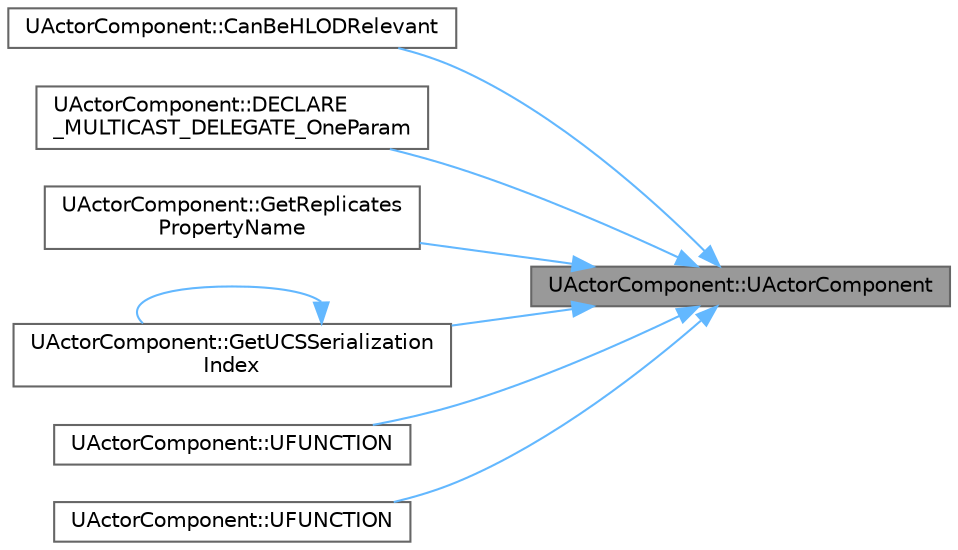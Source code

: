 digraph "UActorComponent::UActorComponent"
{
 // INTERACTIVE_SVG=YES
 // LATEX_PDF_SIZE
  bgcolor="transparent";
  edge [fontname=Helvetica,fontsize=10,labelfontname=Helvetica,labelfontsize=10];
  node [fontname=Helvetica,fontsize=10,shape=box,height=0.2,width=0.4];
  rankdir="RL";
  Node1 [id="Node000001",label="UActorComponent::UActorComponent",height=0.2,width=0.4,color="gray40", fillcolor="grey60", style="filled", fontcolor="black",tooltip="Default UObject constructor that takes an optional ObjectInitializer."];
  Node1 -> Node2 [id="edge1_Node000001_Node000002",dir="back",color="steelblue1",style="solid",tooltip=" "];
  Node2 [id="Node000002",label="UActorComponent::CanBeHLODRelevant",height=0.2,width=0.4,color="grey40", fillcolor="white", style="filled",URL="$df/db5/classUActorComponent.html#a53706fb8d66450050e47185053f92306",tooltip="Utility method used by subclasses to test basic conditions a component must fulfill to be considered ..."];
  Node1 -> Node3 [id="edge2_Node000001_Node000003",dir="back",color="steelblue1",style="solid",tooltip=" "];
  Node3 [id="Node000003",label="UActorComponent::DECLARE\l_MULTICAST_DELEGATE_OneParam",height=0.2,width=0.4,color="grey40", fillcolor="white", style="filled",URL="$df/db5/classUActorComponent.html#ad89ea882f20e94e623a737c84a3250ba",tooltip=" "];
  Node1 -> Node4 [id="edge3_Node000001_Node000004",dir="back",color="steelblue1",style="solid",tooltip=" "];
  Node4 [id="Node000004",label="UActorComponent::GetReplicates\lPropertyName",height=0.2,width=0.4,color="grey40", fillcolor="white", style="filled",URL="$df/db5/classUActorComponent.html#aa4007ddc6996da00c436d8625a592dfc",tooltip="Gets the property name for bReplicates."];
  Node1 -> Node5 [id="edge4_Node000001_Node000005",dir="back",color="steelblue1",style="solid",tooltip=" "];
  Node5 [id="Node000005",label="UActorComponent::GetUCSSerialization\lIndex",height=0.2,width=0.4,color="grey40", fillcolor="white", style="filled",URL="$df/db5/classUActorComponent.html#a8074df965db773a18b282f6a6af17414",tooltip="Returns the UCS serialization index."];
  Node5 -> Node5 [id="edge5_Node000005_Node000005",dir="back",color="steelblue1",style="solid",tooltip=" "];
  Node1 -> Node6 [id="edge6_Node000001_Node000006",dir="back",color="steelblue1",style="solid",tooltip=" "];
  Node6 [id="Node000006",label="UActorComponent::UFUNCTION",height=0.2,width=0.4,color="grey40", fillcolor="white", style="filled",URL="$df/db5/classUActorComponent.html#ac58b2f5aaece934cd665a0c0f7866146",tooltip="Make this component tick after PrerequisiteComponent."];
  Node1 -> Node7 [id="edge7_Node000001_Node000007",dir="back",color="steelblue1",style="solid",tooltip=" "];
  Node7 [id="Node000007",label="UActorComponent::UFUNCTION",height=0.2,width=0.4,color="grey40", fillcolor="white", style="filled",URL="$df/db5/classUActorComponent.html#a13058908265b93cdc4c2b21fe101ae69",tooltip="Remove tick dependency on PrerequisiteComponent."];
}
